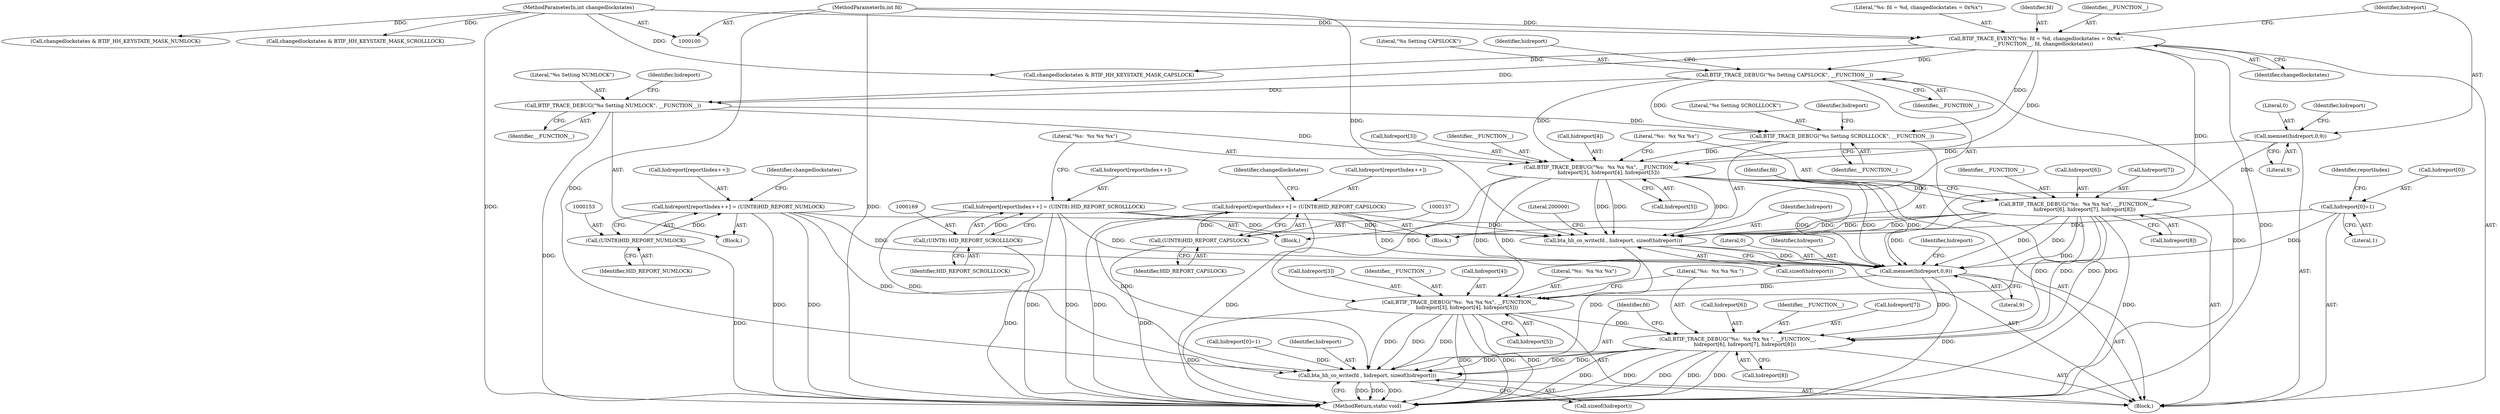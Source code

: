 digraph "0_Android_472271b153c5dc53c28beac55480a8d8434b2d5c_15@API" {
"1000203" [label="(Call,memset(hidreport,0,9))"];
"1000183" [label="(Call,BTIF_TRACE_DEBUG(\"%s:  %x %x %x\", __FUNCTION__,\n          hidreport[6], hidreport[7], hidreport[8]))"];
"1000171" [label="(Call,BTIF_TRACE_DEBUG(\"%s:  %x %x %x\", __FUNCTION__,\n         hidreport[3], hidreport[4], hidreport[5]))"];
"1000128" [label="(Call,BTIF_TRACE_DEBUG(\"%s Setting CAPSLOCK\", __FUNCTION__))"];
"1000104" [label="(Call,BTIF_TRACE_EVENT(\"%s: fd = %d, changedlockstates = 0x%x\",\n        __FUNCTION__, fd, changedlockstates))"];
"1000101" [label="(MethodParameterIn,int fd)"];
"1000102" [label="(MethodParameterIn,int changedlockstates)"];
"1000160" [label="(Call,BTIF_TRACE_DEBUG(\"%s Setting SCROLLLOCK\", __FUNCTION__))"];
"1000144" [label="(Call,BTIF_TRACE_DEBUG(\"%s Setting NUMLOCK\", __FUNCTION__))"];
"1000111" [label="(Call,memset(hidreport,0,9))"];
"1000131" [label="(Call,hidreport[reportIndex++] = (UINT8)HID_REPORT_CAPSLOCK)"];
"1000136" [label="(Call,(UINT8)HID_REPORT_CAPSLOCK)"];
"1000147" [label="(Call,hidreport[reportIndex++] = (UINT8)HID_REPORT_NUMLOCK)"];
"1000152" [label="(Call,(UINT8)HID_REPORT_NUMLOCK)"];
"1000195" [label="(Call,bta_hh_co_write(fd , hidreport, sizeof(hidreport)))"];
"1000163" [label="(Call,hidreport[reportIndex++] = (UINT8) HID_REPORT_SCROLLLOCK)"];
"1000168" [label="(Call,(UINT8) HID_REPORT_SCROLLLOCK)"];
"1000115" [label="(Call,hidreport[0]=1)"];
"1000212" [label="(Call,BTIF_TRACE_DEBUG(\"%s:  %x %x %x\", __FUNCTION__,\n         hidreport[3], hidreport[4], hidreport[5]))"];
"1000224" [label="(Call,BTIF_TRACE_DEBUG(\"%s:  %x %x %x \", __FUNCTION__,\n         hidreport[6], hidreport[7], hidreport[8]))"];
"1000236" [label="(Call,bta_hh_co_write(fd , hidreport, sizeof(hidreport)))"];
"1000128" [label="(Call,BTIF_TRACE_DEBUG(\"%s Setting CAPSLOCK\", __FUNCTION__))"];
"1000186" [label="(Call,hidreport[6])"];
"1000212" [label="(Call,BTIF_TRACE_DEBUG(\"%s:  %x %x %x\", __FUNCTION__,\n         hidreport[3], hidreport[4], hidreport[5]))"];
"1000117" [label="(Identifier,hidreport)"];
"1000141" [label="(Identifier,changedlockstates)"];
"1000213" [label="(Literal,\"%s:  %x %x %x\")"];
"1000156" [label="(Call,changedlockstates & BTIF_HH_KEYSTATE_MASK_SCROLLLOCK)"];
"1000146" [label="(Identifier,__FUNCTION__)"];
"1000124" [label="(Call,changedlockstates & BTIF_HH_KEYSTATE_MASK_CAPSLOCK)"];
"1000162" [label="(Identifier,__FUNCTION__)"];
"1000233" [label="(Call,hidreport[8])"];
"1000241" [label="(MethodReturn,static void)"];
"1000116" [label="(Call,hidreport[0])"];
"1000195" [label="(Call,bta_hh_co_write(fd , hidreport, sizeof(hidreport)))"];
"1000115" [label="(Call,hidreport[0]=1)"];
"1000154" [label="(Identifier,HID_REPORT_NUMLOCK)"];
"1000114" [label="(Literal,9)"];
"1000132" [label="(Call,hidreport[reportIndex++])"];
"1000170" [label="(Identifier,HID_REPORT_SCROLLLOCK)"];
"1000145" [label="(Literal,\"%s Setting NUMLOCK\")"];
"1000209" [label="(Identifier,hidreport)"];
"1000236" [label="(Call,bta_hh_co_write(fd , hidreport, sizeof(hidreport)))"];
"1000227" [label="(Call,hidreport[6])"];
"1000144" [label="(Call,BTIF_TRACE_DEBUG(\"%s Setting NUMLOCK\", __FUNCTION__))"];
"1000177" [label="(Call,hidreport[4])"];
"1000143" [label="(Block,)"];
"1000215" [label="(Call,hidreport[3])"];
"1000205" [label="(Literal,0)"];
"1000206" [label="(Literal,9)"];
"1000171" [label="(Call,BTIF_TRACE_DEBUG(\"%s:  %x %x %x\", __FUNCTION__,\n         hidreport[3], hidreport[4], hidreport[5]))"];
"1000189" [label="(Call,hidreport[7])"];
"1000161" [label="(Literal,\"%s Setting SCROLLLOCK\")"];
"1000164" [label="(Call,hidreport[reportIndex++])"];
"1000119" [label="(Literal,1)"];
"1000136" [label="(Call,(UINT8)HID_REPORT_CAPSLOCK)"];
"1000160" [label="(Call,BTIF_TRACE_DEBUG(\"%s Setting SCROLLLOCK\", __FUNCTION__))"];
"1000168" [label="(Call,(UINT8) HID_REPORT_SCROLLLOCK)"];
"1000102" [label="(MethodParameterIn,int changedlockstates)"];
"1000149" [label="(Identifier,hidreport)"];
"1000226" [label="(Identifier,__FUNCTION__)"];
"1000192" [label="(Call,hidreport[8])"];
"1000224" [label="(Call,BTIF_TRACE_DEBUG(\"%s:  %x %x %x \", __FUNCTION__,\n         hidreport[6], hidreport[7], hidreport[8]))"];
"1000130" [label="(Identifier,__FUNCTION__)"];
"1000157" [label="(Identifier,changedlockstates)"];
"1000104" [label="(Call,BTIF_TRACE_EVENT(\"%s: fd = %d, changedlockstates = 0x%x\",\n        __FUNCTION__, fd, changedlockstates))"];
"1000111" [label="(Call,memset(hidreport,0,9))"];
"1000204" [label="(Identifier,hidreport)"];
"1000101" [label="(MethodParameterIn,int fd)"];
"1000148" [label="(Call,hidreport[reportIndex++])"];
"1000147" [label="(Call,hidreport[reportIndex++] = (UINT8)HID_REPORT_NUMLOCK)"];
"1000108" [label="(Identifier,changedlockstates)"];
"1000230" [label="(Call,hidreport[7])"];
"1000183" [label="(Call,BTIF_TRACE_DEBUG(\"%s:  %x %x %x\", __FUNCTION__,\n          hidreport[6], hidreport[7], hidreport[8]))"];
"1000133" [label="(Identifier,hidreport)"];
"1000131" [label="(Call,hidreport[reportIndex++] = (UINT8)HID_REPORT_CAPSLOCK)"];
"1000107" [label="(Identifier,fd)"];
"1000127" [label="(Block,)"];
"1000103" [label="(Block,)"];
"1000106" [label="(Identifier,__FUNCTION__)"];
"1000174" [label="(Call,hidreport[3])"];
"1000152" [label="(Call,(UINT8)HID_REPORT_NUMLOCK)"];
"1000105" [label="(Literal,\"%s: fd = %d, changedlockstates = 0x%x\")"];
"1000121" [label="(Identifier,reportIndex)"];
"1000197" [label="(Identifier,hidreport)"];
"1000198" [label="(Call,sizeof(hidreport))"];
"1000196" [label="(Identifier,fd)"];
"1000221" [label="(Call,hidreport[5])"];
"1000180" [label="(Call,hidreport[5])"];
"1000225" [label="(Literal,\"%s:  %x %x %x \")"];
"1000140" [label="(Call,changedlockstates & BTIF_HH_KEYSTATE_MASK_NUMLOCK)"];
"1000165" [label="(Identifier,hidreport)"];
"1000113" [label="(Literal,0)"];
"1000184" [label="(Literal,\"%s:  %x %x %x\")"];
"1000138" [label="(Identifier,HID_REPORT_CAPSLOCK)"];
"1000214" [label="(Identifier,__FUNCTION__)"];
"1000203" [label="(Call,memset(hidreport,0,9))"];
"1000129" [label="(Literal,\"%s Setting CAPSLOCK\")"];
"1000237" [label="(Identifier,fd)"];
"1000207" [label="(Call,hidreport[0]=1)"];
"1000159" [label="(Block,)"];
"1000112" [label="(Identifier,hidreport)"];
"1000163" [label="(Call,hidreport[reportIndex++] = (UINT8) HID_REPORT_SCROLLLOCK)"];
"1000202" [label="(Literal,200000)"];
"1000238" [label="(Identifier,hidreport)"];
"1000173" [label="(Identifier,__FUNCTION__)"];
"1000218" [label="(Call,hidreport[4])"];
"1000172" [label="(Literal,\"%s:  %x %x %x\")"];
"1000185" [label="(Identifier,__FUNCTION__)"];
"1000239" [label="(Call,sizeof(hidreport))"];
"1000203" -> "1000103"  [label="AST: "];
"1000203" -> "1000206"  [label="CFG: "];
"1000204" -> "1000203"  [label="AST: "];
"1000205" -> "1000203"  [label="AST: "];
"1000206" -> "1000203"  [label="AST: "];
"1000209" -> "1000203"  [label="CFG: "];
"1000203" -> "1000241"  [label="DDG: "];
"1000183" -> "1000203"  [label="DDG: "];
"1000183" -> "1000203"  [label="DDG: "];
"1000183" -> "1000203"  [label="DDG: "];
"1000131" -> "1000203"  [label="DDG: "];
"1000171" -> "1000203"  [label="DDG: "];
"1000171" -> "1000203"  [label="DDG: "];
"1000171" -> "1000203"  [label="DDG: "];
"1000147" -> "1000203"  [label="DDG: "];
"1000195" -> "1000203"  [label="DDG: "];
"1000163" -> "1000203"  [label="DDG: "];
"1000115" -> "1000203"  [label="DDG: "];
"1000203" -> "1000212"  [label="DDG: "];
"1000203" -> "1000224"  [label="DDG: "];
"1000183" -> "1000103"  [label="AST: "];
"1000183" -> "1000192"  [label="CFG: "];
"1000184" -> "1000183"  [label="AST: "];
"1000185" -> "1000183"  [label="AST: "];
"1000186" -> "1000183"  [label="AST: "];
"1000189" -> "1000183"  [label="AST: "];
"1000192" -> "1000183"  [label="AST: "];
"1000196" -> "1000183"  [label="CFG: "];
"1000183" -> "1000241"  [label="DDG: "];
"1000171" -> "1000183"  [label="DDG: "];
"1000111" -> "1000183"  [label="DDG: "];
"1000183" -> "1000195"  [label="DDG: "];
"1000183" -> "1000195"  [label="DDG: "];
"1000183" -> "1000195"  [label="DDG: "];
"1000183" -> "1000212"  [label="DDG: "];
"1000183" -> "1000224"  [label="DDG: "];
"1000183" -> "1000224"  [label="DDG: "];
"1000183" -> "1000224"  [label="DDG: "];
"1000171" -> "1000103"  [label="AST: "];
"1000171" -> "1000180"  [label="CFG: "];
"1000172" -> "1000171"  [label="AST: "];
"1000173" -> "1000171"  [label="AST: "];
"1000174" -> "1000171"  [label="AST: "];
"1000177" -> "1000171"  [label="AST: "];
"1000180" -> "1000171"  [label="AST: "];
"1000184" -> "1000171"  [label="CFG: "];
"1000128" -> "1000171"  [label="DDG: "];
"1000104" -> "1000171"  [label="DDG: "];
"1000160" -> "1000171"  [label="DDG: "];
"1000144" -> "1000171"  [label="DDG: "];
"1000111" -> "1000171"  [label="DDG: "];
"1000171" -> "1000195"  [label="DDG: "];
"1000171" -> "1000195"  [label="DDG: "];
"1000171" -> "1000195"  [label="DDG: "];
"1000171" -> "1000212"  [label="DDG: "];
"1000171" -> "1000212"  [label="DDG: "];
"1000171" -> "1000212"  [label="DDG: "];
"1000128" -> "1000127"  [label="AST: "];
"1000128" -> "1000130"  [label="CFG: "];
"1000129" -> "1000128"  [label="AST: "];
"1000130" -> "1000128"  [label="AST: "];
"1000133" -> "1000128"  [label="CFG: "];
"1000128" -> "1000241"  [label="DDG: "];
"1000104" -> "1000128"  [label="DDG: "];
"1000128" -> "1000144"  [label="DDG: "];
"1000128" -> "1000160"  [label="DDG: "];
"1000104" -> "1000103"  [label="AST: "];
"1000104" -> "1000108"  [label="CFG: "];
"1000105" -> "1000104"  [label="AST: "];
"1000106" -> "1000104"  [label="AST: "];
"1000107" -> "1000104"  [label="AST: "];
"1000108" -> "1000104"  [label="AST: "];
"1000112" -> "1000104"  [label="CFG: "];
"1000104" -> "1000241"  [label="DDG: "];
"1000101" -> "1000104"  [label="DDG: "];
"1000102" -> "1000104"  [label="DDG: "];
"1000104" -> "1000124"  [label="DDG: "];
"1000104" -> "1000144"  [label="DDG: "];
"1000104" -> "1000160"  [label="DDG: "];
"1000104" -> "1000195"  [label="DDG: "];
"1000101" -> "1000100"  [label="AST: "];
"1000101" -> "1000241"  [label="DDG: "];
"1000101" -> "1000195"  [label="DDG: "];
"1000101" -> "1000236"  [label="DDG: "];
"1000102" -> "1000100"  [label="AST: "];
"1000102" -> "1000241"  [label="DDG: "];
"1000102" -> "1000124"  [label="DDG: "];
"1000102" -> "1000140"  [label="DDG: "];
"1000102" -> "1000156"  [label="DDG: "];
"1000160" -> "1000159"  [label="AST: "];
"1000160" -> "1000162"  [label="CFG: "];
"1000161" -> "1000160"  [label="AST: "];
"1000162" -> "1000160"  [label="AST: "];
"1000165" -> "1000160"  [label="CFG: "];
"1000160" -> "1000241"  [label="DDG: "];
"1000144" -> "1000160"  [label="DDG: "];
"1000144" -> "1000143"  [label="AST: "];
"1000144" -> "1000146"  [label="CFG: "];
"1000145" -> "1000144"  [label="AST: "];
"1000146" -> "1000144"  [label="AST: "];
"1000149" -> "1000144"  [label="CFG: "];
"1000144" -> "1000241"  [label="DDG: "];
"1000111" -> "1000103"  [label="AST: "];
"1000111" -> "1000114"  [label="CFG: "];
"1000112" -> "1000111"  [label="AST: "];
"1000113" -> "1000111"  [label="AST: "];
"1000114" -> "1000111"  [label="AST: "];
"1000117" -> "1000111"  [label="CFG: "];
"1000131" -> "1000127"  [label="AST: "];
"1000131" -> "1000136"  [label="CFG: "];
"1000132" -> "1000131"  [label="AST: "];
"1000136" -> "1000131"  [label="AST: "];
"1000141" -> "1000131"  [label="CFG: "];
"1000131" -> "1000241"  [label="DDG: "];
"1000131" -> "1000241"  [label="DDG: "];
"1000136" -> "1000131"  [label="DDG: "];
"1000131" -> "1000195"  [label="DDG: "];
"1000131" -> "1000236"  [label="DDG: "];
"1000136" -> "1000138"  [label="CFG: "];
"1000137" -> "1000136"  [label="AST: "];
"1000138" -> "1000136"  [label="AST: "];
"1000136" -> "1000241"  [label="DDG: "];
"1000147" -> "1000143"  [label="AST: "];
"1000147" -> "1000152"  [label="CFG: "];
"1000148" -> "1000147"  [label="AST: "];
"1000152" -> "1000147"  [label="AST: "];
"1000157" -> "1000147"  [label="CFG: "];
"1000147" -> "1000241"  [label="DDG: "];
"1000147" -> "1000241"  [label="DDG: "];
"1000152" -> "1000147"  [label="DDG: "];
"1000147" -> "1000195"  [label="DDG: "];
"1000147" -> "1000236"  [label="DDG: "];
"1000152" -> "1000154"  [label="CFG: "];
"1000153" -> "1000152"  [label="AST: "];
"1000154" -> "1000152"  [label="AST: "];
"1000152" -> "1000241"  [label="DDG: "];
"1000195" -> "1000103"  [label="AST: "];
"1000195" -> "1000198"  [label="CFG: "];
"1000196" -> "1000195"  [label="AST: "];
"1000197" -> "1000195"  [label="AST: "];
"1000198" -> "1000195"  [label="AST: "];
"1000202" -> "1000195"  [label="CFG: "];
"1000163" -> "1000195"  [label="DDG: "];
"1000115" -> "1000195"  [label="DDG: "];
"1000195" -> "1000236"  [label="DDG: "];
"1000163" -> "1000159"  [label="AST: "];
"1000163" -> "1000168"  [label="CFG: "];
"1000164" -> "1000163"  [label="AST: "];
"1000168" -> "1000163"  [label="AST: "];
"1000172" -> "1000163"  [label="CFG: "];
"1000163" -> "1000241"  [label="DDG: "];
"1000163" -> "1000241"  [label="DDG: "];
"1000168" -> "1000163"  [label="DDG: "];
"1000163" -> "1000236"  [label="DDG: "];
"1000168" -> "1000170"  [label="CFG: "];
"1000169" -> "1000168"  [label="AST: "];
"1000170" -> "1000168"  [label="AST: "];
"1000168" -> "1000241"  [label="DDG: "];
"1000115" -> "1000103"  [label="AST: "];
"1000115" -> "1000119"  [label="CFG: "];
"1000116" -> "1000115"  [label="AST: "];
"1000119" -> "1000115"  [label="AST: "];
"1000121" -> "1000115"  [label="CFG: "];
"1000212" -> "1000103"  [label="AST: "];
"1000212" -> "1000221"  [label="CFG: "];
"1000213" -> "1000212"  [label="AST: "];
"1000214" -> "1000212"  [label="AST: "];
"1000215" -> "1000212"  [label="AST: "];
"1000218" -> "1000212"  [label="AST: "];
"1000221" -> "1000212"  [label="AST: "];
"1000225" -> "1000212"  [label="CFG: "];
"1000212" -> "1000241"  [label="DDG: "];
"1000212" -> "1000241"  [label="DDG: "];
"1000212" -> "1000241"  [label="DDG: "];
"1000212" -> "1000241"  [label="DDG: "];
"1000212" -> "1000224"  [label="DDG: "];
"1000212" -> "1000236"  [label="DDG: "];
"1000212" -> "1000236"  [label="DDG: "];
"1000212" -> "1000236"  [label="DDG: "];
"1000224" -> "1000103"  [label="AST: "];
"1000224" -> "1000233"  [label="CFG: "];
"1000225" -> "1000224"  [label="AST: "];
"1000226" -> "1000224"  [label="AST: "];
"1000227" -> "1000224"  [label="AST: "];
"1000230" -> "1000224"  [label="AST: "];
"1000233" -> "1000224"  [label="AST: "];
"1000237" -> "1000224"  [label="CFG: "];
"1000224" -> "1000241"  [label="DDG: "];
"1000224" -> "1000241"  [label="DDG: "];
"1000224" -> "1000241"  [label="DDG: "];
"1000224" -> "1000241"  [label="DDG: "];
"1000224" -> "1000241"  [label="DDG: "];
"1000224" -> "1000236"  [label="DDG: "];
"1000224" -> "1000236"  [label="DDG: "];
"1000224" -> "1000236"  [label="DDG: "];
"1000236" -> "1000103"  [label="AST: "];
"1000236" -> "1000239"  [label="CFG: "];
"1000237" -> "1000236"  [label="AST: "];
"1000238" -> "1000236"  [label="AST: "];
"1000239" -> "1000236"  [label="AST: "];
"1000241" -> "1000236"  [label="CFG: "];
"1000236" -> "1000241"  [label="DDG: "];
"1000236" -> "1000241"  [label="DDG: "];
"1000236" -> "1000241"  [label="DDG: "];
"1000207" -> "1000236"  [label="DDG: "];
}
